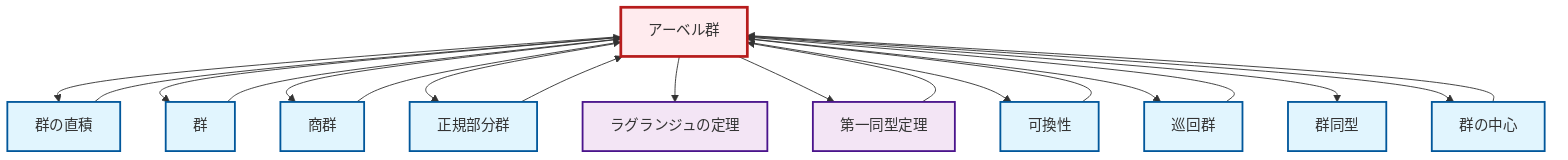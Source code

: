graph TD
    classDef definition fill:#e1f5fe,stroke:#01579b,stroke-width:2px
    classDef theorem fill:#f3e5f5,stroke:#4a148c,stroke-width:2px
    classDef axiom fill:#fff3e0,stroke:#e65100,stroke-width:2px
    classDef example fill:#e8f5e9,stroke:#1b5e20,stroke-width:2px
    classDef current fill:#ffebee,stroke:#b71c1c,stroke-width:3px
    def-abelian-group["アーベル群"]:::definition
    def-cyclic-group["巡回群"]:::definition
    def-commutativity["可換性"]:::definition
    def-center-of-group["群の中心"]:::definition
    def-quotient-group["商群"]:::definition
    def-isomorphism["群同型"]:::definition
    def-normal-subgroup["正規部分群"]:::definition
    def-direct-product["群の直積"]:::definition
    def-group["群"]:::definition
    thm-lagrange["ラグランジュの定理"]:::theorem
    thm-first-isomorphism["第一同型定理"]:::theorem
    def-abelian-group --> def-direct-product
    def-normal-subgroup --> def-abelian-group
    def-abelian-group --> def-group
    def-cyclic-group --> def-abelian-group
    def-abelian-group --> def-quotient-group
    def-abelian-group --> def-normal-subgroup
    def-abelian-group --> thm-lagrange
    def-abelian-group --> thm-first-isomorphism
    def-abelian-group --> def-commutativity
    def-commutativity --> def-abelian-group
    def-center-of-group --> def-abelian-group
    def-abelian-group --> def-cyclic-group
    def-quotient-group --> def-abelian-group
    def-abelian-group --> def-isomorphism
    def-abelian-group --> def-center-of-group
    thm-first-isomorphism --> def-abelian-group
    def-direct-product --> def-abelian-group
    def-group --> def-abelian-group
    class def-abelian-group current